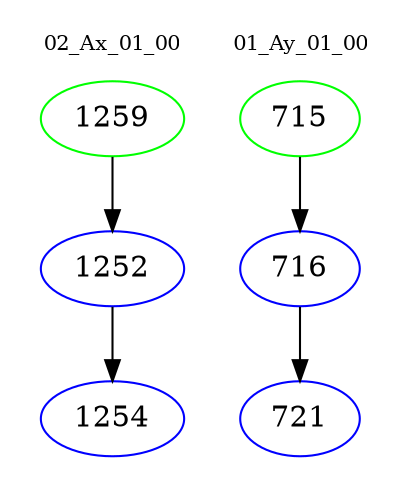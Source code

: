 digraph{
subgraph cluster_0 {
color = white
label = "02_Ax_01_00";
fontsize=10;
T0_1259 [label="1259", color="green"]
T0_1259 -> T0_1252 [color="black"]
T0_1252 [label="1252", color="blue"]
T0_1252 -> T0_1254 [color="black"]
T0_1254 [label="1254", color="blue"]
}
subgraph cluster_1 {
color = white
label = "01_Ay_01_00";
fontsize=10;
T1_715 [label="715", color="green"]
T1_715 -> T1_716 [color="black"]
T1_716 [label="716", color="blue"]
T1_716 -> T1_721 [color="black"]
T1_721 [label="721", color="blue"]
}
}
